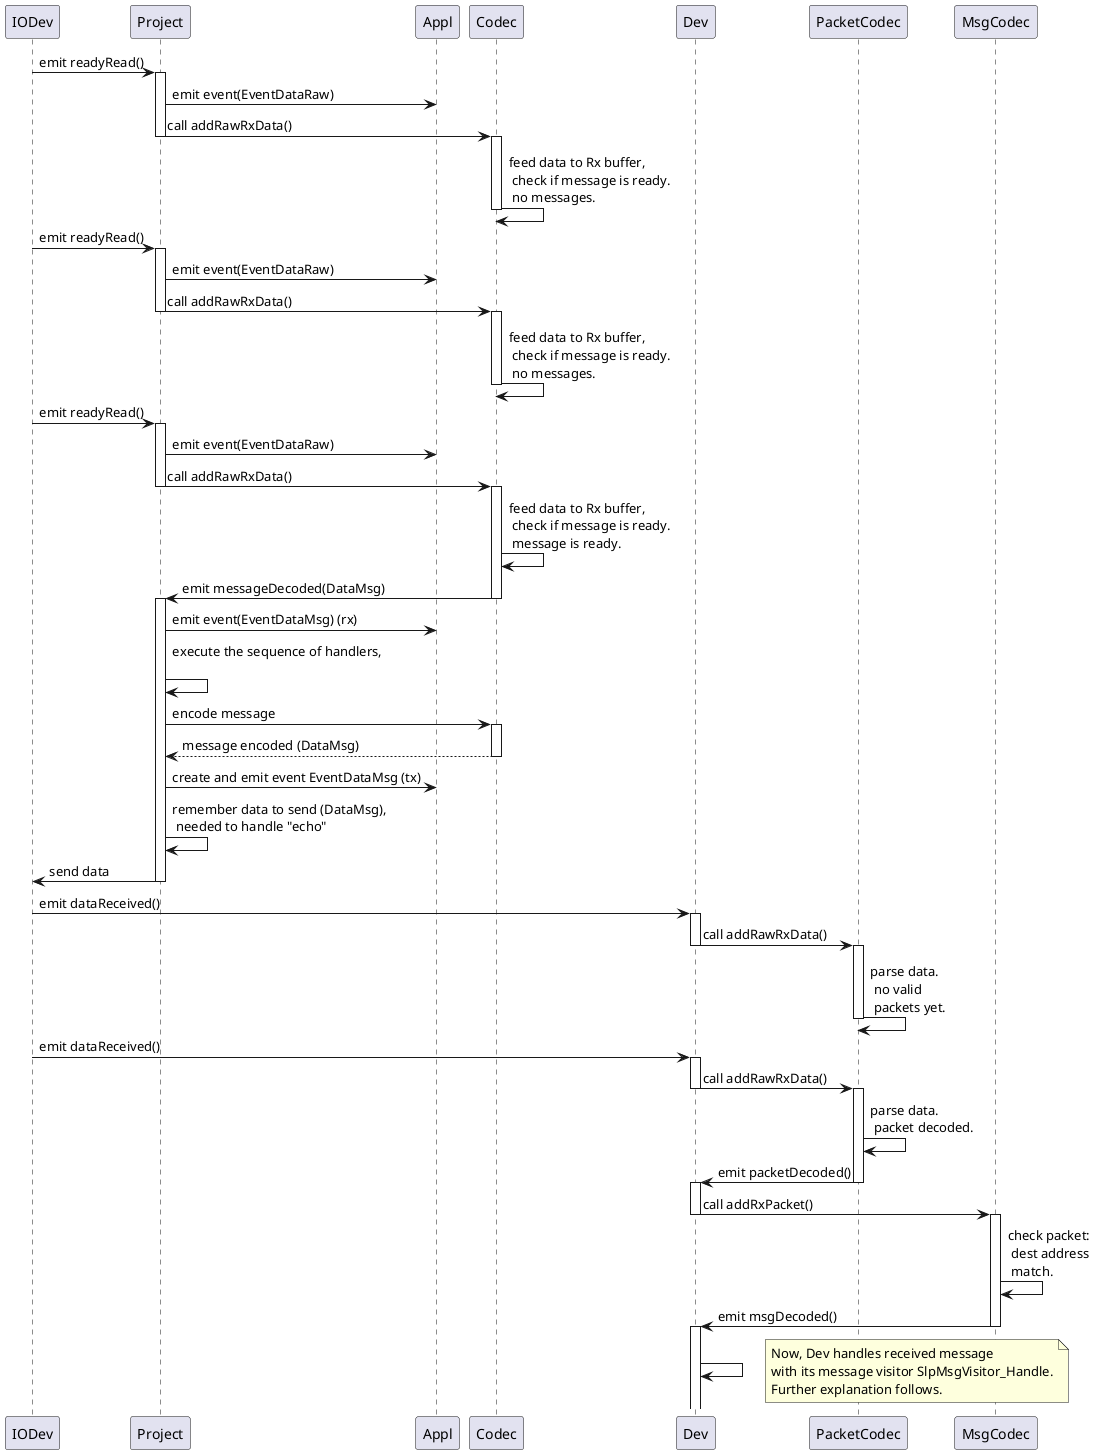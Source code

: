 @startuml

IODev -> Project: emit readyRead()
activate Project
Project -> Appl: emit event(EventDataRaw)
Project -> Codec: call addRawRxData()
deactivate Project
activate Codec
Codec -> Codec: feed data to Rx buffer, \n check if message is ready. \n no messages.
deactivate Codec

IODev -> Project: emit readyRead()
activate Project
Project -> Appl: emit event(EventDataRaw)
Project -> Codec: call addRawRxData()
deactivate Project
activate Codec
Codec -> Codec: feed data to Rx buffer, \n check if message is ready. \n no messages.
deactivate Codec

IODev -> Project: emit readyRead()
activate Project
Project -> Appl: emit event(EventDataRaw)
Project -> Codec: call addRawRxData()
deactivate Project
activate Codec
Codec -> Codec: feed data to Rx buffer, \n check if message is ready. \n message is ready.

Codec -> Project: emit messageDecoded(DataMsg)
deactivate Codec
activate Project
Project -> Appl: emit event(EventDataMsg) (rx)

Project -> Project: execute the sequence of handlers,\n 

Project -> Codec: encode message
activate Codec

Project <-- Codec: message encoded (DataMsg)
deactivate Codec

Project -> Appl: create and emit event EventDataMsg (tx)

Project -> Project: remember data to send (DataMsg), \n needed to handle "echo"

Project -> IODev: send data
deactivate Project






IODev -> Dev: emit dataReceived()
activate Dev
Dev -> PacketCodec: call addRawRxData()
deactivate Dev
activate PacketCodec
PacketCodec -> PacketCodec: parse data.\n no valid\n packets yet.
deactivate PacketCodec

IODev -> Dev: emit dataReceived()
activate Dev
Dev -> PacketCodec: call addRawRxData()
deactivate Dev
activate PacketCodec
PacketCodec -> PacketCodec: parse data.\n packet decoded.
PacketCodec -> Dev: emit packetDecoded()
deactivate PacketCodec
activate Dev

Dev -> MsgCodec: call addRxPacket()
deactivate Dev
activate MsgCodec
MsgCodec -> MsgCodec: check packet:\n dest address\n match.
MsgCodec -> Dev: emit msgDecoded()
deactivate MsgCodec
activate Dev

Dev -> Dev
note right
    Now, Dev handles received message
    with its message visitor SlpMsgVisitor_Handle.
    Further explanation follows.
end note

@enduml

